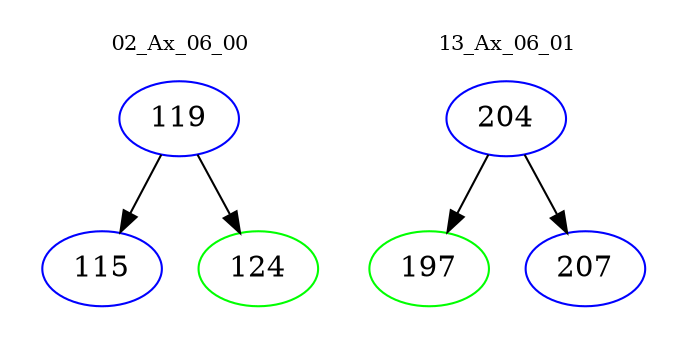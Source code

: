 digraph{
subgraph cluster_0 {
color = white
label = "02_Ax_06_00";
fontsize=10;
T0_119 [label="119", color="blue"]
T0_119 -> T0_115 [color="black"]
T0_115 [label="115", color="blue"]
T0_119 -> T0_124 [color="black"]
T0_124 [label="124", color="green"]
}
subgraph cluster_1 {
color = white
label = "13_Ax_06_01";
fontsize=10;
T1_204 [label="204", color="blue"]
T1_204 -> T1_197 [color="black"]
T1_197 [label="197", color="green"]
T1_204 -> T1_207 [color="black"]
T1_207 [label="207", color="blue"]
}
}

